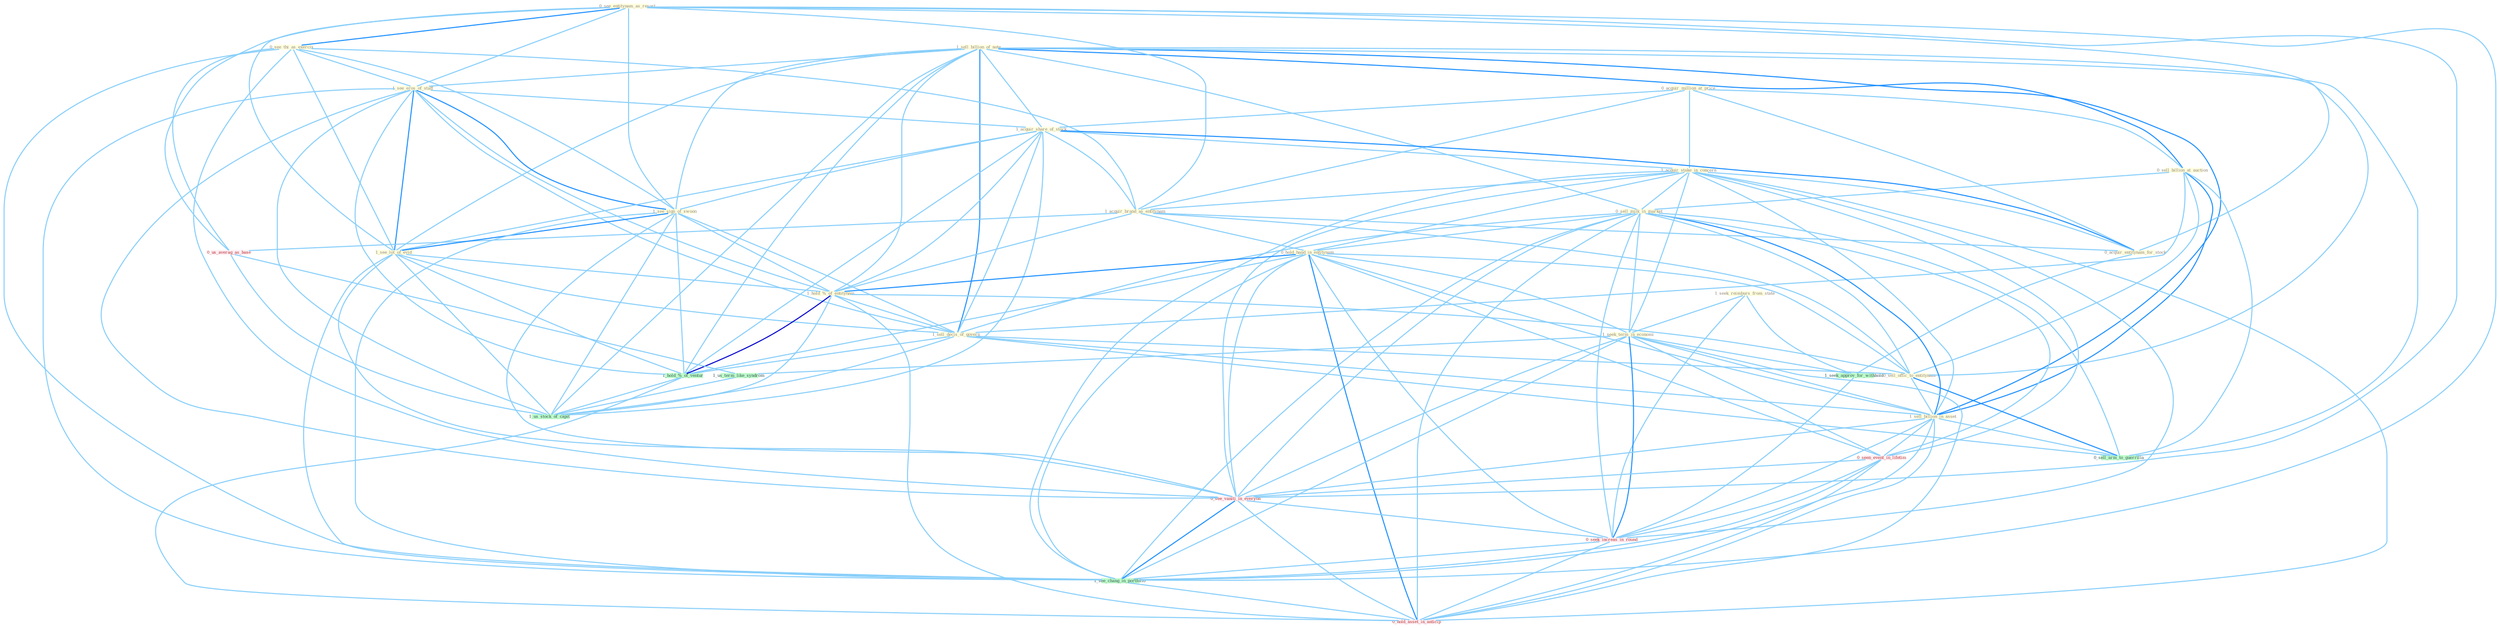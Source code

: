 Graph G{ 
    node
    [shape=polygon,style=filled,width=.5,height=.06,color="#BDFCC9",fixedsize=true,fontsize=4,
    fontcolor="#2f4f4f"];
    {node
    [color="#ffffe0", fontcolor="#8b7d6b"] "1_sell_billion_of_note " "0_acquir_million_at_price " "0_see_entitynam_as_resort " "0_sell_billion_at_auction " "0_see_thi_as_exercis " "1_see_eros_of_staff " "1_acquir_share_of_stock " "1_acquir_stake_in_concern " "1_acquir_brand_as_entitynam " "0_acquir_entitynam_for_stock " "1_see_sign_of_swoon " "0_sell_milk_in_market " "0_hold_hand_in_entitynam " "1_see_lot_of_evid " "1_hold_%_of_entitynam " "1_sell_decis_of_govern " "1_seek_reimburs_from_state " "0_sell_offic_to_entitynam " "1_seek_term_in_economi " "1_sell_billion_in_asset "}
{node [color="#fff0f5", fontcolor="#b22222"] "0_seen_event_in_lifetim " "0_us_averag_as_base " "0_see_vaniti_in_everyon " "0_seek_increas_in_round " "0_hold_asset_in_anticip "}
edge [color="#B0E2FF"];

	"1_sell_billion_of_note " -- "0_sell_billion_at_auction " [w="2", color="#1e90ff" , len=0.8];
	"1_sell_billion_of_note " -- "1_see_eros_of_staff " [w="1", color="#87cefa" ];
	"1_sell_billion_of_note " -- "1_acquir_share_of_stock " [w="1", color="#87cefa" ];
	"1_sell_billion_of_note " -- "1_see_sign_of_swoon " [w="1", color="#87cefa" ];
	"1_sell_billion_of_note " -- "0_sell_milk_in_market " [w="1", color="#87cefa" ];
	"1_sell_billion_of_note " -- "1_see_lot_of_evid " [w="1", color="#87cefa" ];
	"1_sell_billion_of_note " -- "1_hold_%_of_entitynam " [w="1", color="#87cefa" ];
	"1_sell_billion_of_note " -- "1_sell_decis_of_govern " [w="2", color="#1e90ff" , len=0.8];
	"1_sell_billion_of_note " -- "0_sell_offic_to_entitynam " [w="1", color="#87cefa" ];
	"1_sell_billion_of_note " -- "1_sell_billion_in_asset " [w="2", color="#1e90ff" , len=0.8];
	"1_sell_billion_of_note " -- "1_hold_%_of_ventur " [w="1", color="#87cefa" ];
	"1_sell_billion_of_note " -- "0_sell_arm_to_guerrilla " [w="1", color="#87cefa" ];
	"1_sell_billion_of_note " -- "1_us_stock_of_capit " [w="1", color="#87cefa" ];
	"0_acquir_million_at_price " -- "0_sell_billion_at_auction " [w="1", color="#87cefa" ];
	"0_acquir_million_at_price " -- "1_acquir_share_of_stock " [w="1", color="#87cefa" ];
	"0_acquir_million_at_price " -- "1_acquir_stake_in_concern " [w="1", color="#87cefa" ];
	"0_acquir_million_at_price " -- "1_acquir_brand_as_entitynam " [w="1", color="#87cefa" ];
	"0_acquir_million_at_price " -- "0_acquir_entitynam_for_stock " [w="1", color="#87cefa" ];
	"0_see_entitynam_as_resort " -- "0_see_thi_as_exercis " [w="2", color="#1e90ff" , len=0.8];
	"0_see_entitynam_as_resort " -- "1_see_eros_of_staff " [w="1", color="#87cefa" ];
	"0_see_entitynam_as_resort " -- "1_acquir_brand_as_entitynam " [w="1", color="#87cefa" ];
	"0_see_entitynam_as_resort " -- "0_acquir_entitynam_for_stock " [w="1", color="#87cefa" ];
	"0_see_entitynam_as_resort " -- "1_see_sign_of_swoon " [w="1", color="#87cefa" ];
	"0_see_entitynam_as_resort " -- "1_see_lot_of_evid " [w="1", color="#87cefa" ];
	"0_see_entitynam_as_resort " -- "0_us_averag_as_base " [w="1", color="#87cefa" ];
	"0_see_entitynam_as_resort " -- "0_see_vaniti_in_everyon " [w="1", color="#87cefa" ];
	"0_see_entitynam_as_resort " -- "1_see_chang_in_portfolio " [w="1", color="#87cefa" ];
	"0_sell_billion_at_auction " -- "0_sell_milk_in_market " [w="1", color="#87cefa" ];
	"0_sell_billion_at_auction " -- "1_sell_decis_of_govern " [w="1", color="#87cefa" ];
	"0_sell_billion_at_auction " -- "0_sell_offic_to_entitynam " [w="1", color="#87cefa" ];
	"0_sell_billion_at_auction " -- "1_sell_billion_in_asset " [w="2", color="#1e90ff" , len=0.8];
	"0_sell_billion_at_auction " -- "0_sell_arm_to_guerrilla " [w="1", color="#87cefa" ];
	"0_see_thi_as_exercis " -- "1_see_eros_of_staff " [w="1", color="#87cefa" ];
	"0_see_thi_as_exercis " -- "1_acquir_brand_as_entitynam " [w="1", color="#87cefa" ];
	"0_see_thi_as_exercis " -- "1_see_sign_of_swoon " [w="1", color="#87cefa" ];
	"0_see_thi_as_exercis " -- "1_see_lot_of_evid " [w="1", color="#87cefa" ];
	"0_see_thi_as_exercis " -- "0_us_averag_as_base " [w="1", color="#87cefa" ];
	"0_see_thi_as_exercis " -- "0_see_vaniti_in_everyon " [w="1", color="#87cefa" ];
	"0_see_thi_as_exercis " -- "1_see_chang_in_portfolio " [w="1", color="#87cefa" ];
	"1_see_eros_of_staff " -- "1_acquir_share_of_stock " [w="1", color="#87cefa" ];
	"1_see_eros_of_staff " -- "1_see_sign_of_swoon " [w="2", color="#1e90ff" , len=0.8];
	"1_see_eros_of_staff " -- "1_see_lot_of_evid " [w="2", color="#1e90ff" , len=0.8];
	"1_see_eros_of_staff " -- "1_hold_%_of_entitynam " [w="1", color="#87cefa" ];
	"1_see_eros_of_staff " -- "1_sell_decis_of_govern " [w="1", color="#87cefa" ];
	"1_see_eros_of_staff " -- "1_hold_%_of_ventur " [w="1", color="#87cefa" ];
	"1_see_eros_of_staff " -- "0_see_vaniti_in_everyon " [w="1", color="#87cefa" ];
	"1_see_eros_of_staff " -- "1_us_stock_of_capit " [w="1", color="#87cefa" ];
	"1_see_eros_of_staff " -- "1_see_chang_in_portfolio " [w="1", color="#87cefa" ];
	"1_acquir_share_of_stock " -- "1_acquir_stake_in_concern " [w="1", color="#87cefa" ];
	"1_acquir_share_of_stock " -- "1_acquir_brand_as_entitynam " [w="1", color="#87cefa" ];
	"1_acquir_share_of_stock " -- "0_acquir_entitynam_for_stock " [w="2", color="#1e90ff" , len=0.8];
	"1_acquir_share_of_stock " -- "1_see_sign_of_swoon " [w="1", color="#87cefa" ];
	"1_acquir_share_of_stock " -- "1_see_lot_of_evid " [w="1", color="#87cefa" ];
	"1_acquir_share_of_stock " -- "1_hold_%_of_entitynam " [w="1", color="#87cefa" ];
	"1_acquir_share_of_stock " -- "1_sell_decis_of_govern " [w="1", color="#87cefa" ];
	"1_acquir_share_of_stock " -- "1_hold_%_of_ventur " [w="1", color="#87cefa" ];
	"1_acquir_share_of_stock " -- "1_us_stock_of_capit " [w="1", color="#87cefa" ];
	"1_acquir_stake_in_concern " -- "1_acquir_brand_as_entitynam " [w="1", color="#87cefa" ];
	"1_acquir_stake_in_concern " -- "0_acquir_entitynam_for_stock " [w="1", color="#87cefa" ];
	"1_acquir_stake_in_concern " -- "0_sell_milk_in_market " [w="1", color="#87cefa" ];
	"1_acquir_stake_in_concern " -- "0_hold_hand_in_entitynam " [w="1", color="#87cefa" ];
	"1_acquir_stake_in_concern " -- "1_seek_term_in_economi " [w="1", color="#87cefa" ];
	"1_acquir_stake_in_concern " -- "1_sell_billion_in_asset " [w="1", color="#87cefa" ];
	"1_acquir_stake_in_concern " -- "0_seen_event_in_lifetim " [w="1", color="#87cefa" ];
	"1_acquir_stake_in_concern " -- "0_see_vaniti_in_everyon " [w="1", color="#87cefa" ];
	"1_acquir_stake_in_concern " -- "0_seek_increas_in_round " [w="1", color="#87cefa" ];
	"1_acquir_stake_in_concern " -- "1_see_chang_in_portfolio " [w="1", color="#87cefa" ];
	"1_acquir_stake_in_concern " -- "0_hold_asset_in_anticip " [w="1", color="#87cefa" ];
	"1_acquir_brand_as_entitynam " -- "0_acquir_entitynam_for_stock " [w="1", color="#87cefa" ];
	"1_acquir_brand_as_entitynam " -- "0_hold_hand_in_entitynam " [w="1", color="#87cefa" ];
	"1_acquir_brand_as_entitynam " -- "1_hold_%_of_entitynam " [w="1", color="#87cefa" ];
	"1_acquir_brand_as_entitynam " -- "0_sell_offic_to_entitynam " [w="1", color="#87cefa" ];
	"1_acquir_brand_as_entitynam " -- "0_us_averag_as_base " [w="1", color="#87cefa" ];
	"0_acquir_entitynam_for_stock " -- "1_seek_approv_for_withhold " [w="1", color="#87cefa" ];
	"1_see_sign_of_swoon " -- "1_see_lot_of_evid " [w="2", color="#1e90ff" , len=0.8];
	"1_see_sign_of_swoon " -- "1_hold_%_of_entitynam " [w="1", color="#87cefa" ];
	"1_see_sign_of_swoon " -- "1_sell_decis_of_govern " [w="1", color="#87cefa" ];
	"1_see_sign_of_swoon " -- "1_hold_%_of_ventur " [w="1", color="#87cefa" ];
	"1_see_sign_of_swoon " -- "0_see_vaniti_in_everyon " [w="1", color="#87cefa" ];
	"1_see_sign_of_swoon " -- "1_us_stock_of_capit " [w="1", color="#87cefa" ];
	"1_see_sign_of_swoon " -- "1_see_chang_in_portfolio " [w="1", color="#87cefa" ];
	"0_sell_milk_in_market " -- "0_hold_hand_in_entitynam " [w="1", color="#87cefa" ];
	"0_sell_milk_in_market " -- "1_sell_decis_of_govern " [w="1", color="#87cefa" ];
	"0_sell_milk_in_market " -- "0_sell_offic_to_entitynam " [w="1", color="#87cefa" ];
	"0_sell_milk_in_market " -- "1_seek_term_in_economi " [w="1", color="#87cefa" ];
	"0_sell_milk_in_market " -- "1_sell_billion_in_asset " [w="2", color="#1e90ff" , len=0.8];
	"0_sell_milk_in_market " -- "0_seen_event_in_lifetim " [w="1", color="#87cefa" ];
	"0_sell_milk_in_market " -- "0_see_vaniti_in_everyon " [w="1", color="#87cefa" ];
	"0_sell_milk_in_market " -- "0_sell_arm_to_guerrilla " [w="1", color="#87cefa" ];
	"0_sell_milk_in_market " -- "0_seek_increas_in_round " [w="1", color="#87cefa" ];
	"0_sell_milk_in_market " -- "1_see_chang_in_portfolio " [w="1", color="#87cefa" ];
	"0_sell_milk_in_market " -- "0_hold_asset_in_anticip " [w="1", color="#87cefa" ];
	"0_hold_hand_in_entitynam " -- "1_hold_%_of_entitynam " [w="2", color="#1e90ff" , len=0.8];
	"0_hold_hand_in_entitynam " -- "0_sell_offic_to_entitynam " [w="1", color="#87cefa" ];
	"0_hold_hand_in_entitynam " -- "1_seek_term_in_economi " [w="1", color="#87cefa" ];
	"0_hold_hand_in_entitynam " -- "1_sell_billion_in_asset " [w="1", color="#87cefa" ];
	"0_hold_hand_in_entitynam " -- "0_seen_event_in_lifetim " [w="1", color="#87cefa" ];
	"0_hold_hand_in_entitynam " -- "1_hold_%_of_ventur " [w="1", color="#87cefa" ];
	"0_hold_hand_in_entitynam " -- "0_see_vaniti_in_everyon " [w="1", color="#87cefa" ];
	"0_hold_hand_in_entitynam " -- "0_seek_increas_in_round " [w="1", color="#87cefa" ];
	"0_hold_hand_in_entitynam " -- "1_see_chang_in_portfolio " [w="1", color="#87cefa" ];
	"0_hold_hand_in_entitynam " -- "0_hold_asset_in_anticip " [w="2", color="#1e90ff" , len=0.8];
	"1_see_lot_of_evid " -- "1_hold_%_of_entitynam " [w="1", color="#87cefa" ];
	"1_see_lot_of_evid " -- "1_sell_decis_of_govern " [w="1", color="#87cefa" ];
	"1_see_lot_of_evid " -- "1_hold_%_of_ventur " [w="1", color="#87cefa" ];
	"1_see_lot_of_evid " -- "0_see_vaniti_in_everyon " [w="1", color="#87cefa" ];
	"1_see_lot_of_evid " -- "1_us_stock_of_capit " [w="1", color="#87cefa" ];
	"1_see_lot_of_evid " -- "1_see_chang_in_portfolio " [w="1", color="#87cefa" ];
	"1_hold_%_of_entitynam " -- "1_sell_decis_of_govern " [w="1", color="#87cefa" ];
	"1_hold_%_of_entitynam " -- "0_sell_offic_to_entitynam " [w="1", color="#87cefa" ];
	"1_hold_%_of_entitynam " -- "1_hold_%_of_ventur " [w="3", color="#0000cd" , len=0.6];
	"1_hold_%_of_entitynam " -- "1_us_stock_of_capit " [w="1", color="#87cefa" ];
	"1_hold_%_of_entitynam " -- "0_hold_asset_in_anticip " [w="1", color="#87cefa" ];
	"1_sell_decis_of_govern " -- "0_sell_offic_to_entitynam " [w="1", color="#87cefa" ];
	"1_sell_decis_of_govern " -- "1_sell_billion_in_asset " [w="1", color="#87cefa" ];
	"1_sell_decis_of_govern " -- "1_hold_%_of_ventur " [w="1", color="#87cefa" ];
	"1_sell_decis_of_govern " -- "0_sell_arm_to_guerrilla " [w="1", color="#87cefa" ];
	"1_sell_decis_of_govern " -- "1_us_stock_of_capit " [w="1", color="#87cefa" ];
	"1_seek_reimburs_from_state " -- "1_seek_term_in_economi " [w="1", color="#87cefa" ];
	"1_seek_reimburs_from_state " -- "1_seek_approv_for_withhold " [w="1", color="#87cefa" ];
	"1_seek_reimburs_from_state " -- "0_seek_increas_in_round " [w="1", color="#87cefa" ];
	"0_sell_offic_to_entitynam " -- "1_sell_billion_in_asset " [w="1", color="#87cefa" ];
	"0_sell_offic_to_entitynam " -- "0_sell_arm_to_guerrilla " [w="2", color="#1e90ff" , len=0.8];
	"1_seek_term_in_economi " -- "1_sell_billion_in_asset " [w="1", color="#87cefa" ];
	"1_seek_term_in_economi " -- "0_seen_event_in_lifetim " [w="1", color="#87cefa" ];
	"1_seek_term_in_economi " -- "1_us_term_like_syndrom " [w="1", color="#87cefa" ];
	"1_seek_term_in_economi " -- "1_seek_approv_for_withhold " [w="1", color="#87cefa" ];
	"1_seek_term_in_economi " -- "0_see_vaniti_in_everyon " [w="1", color="#87cefa" ];
	"1_seek_term_in_economi " -- "0_seek_increas_in_round " [w="2", color="#1e90ff" , len=0.8];
	"1_seek_term_in_economi " -- "1_see_chang_in_portfolio " [w="1", color="#87cefa" ];
	"1_seek_term_in_economi " -- "0_hold_asset_in_anticip " [w="1", color="#87cefa" ];
	"1_sell_billion_in_asset " -- "0_seen_event_in_lifetim " [w="1", color="#87cefa" ];
	"1_sell_billion_in_asset " -- "0_see_vaniti_in_everyon " [w="1", color="#87cefa" ];
	"1_sell_billion_in_asset " -- "0_sell_arm_to_guerrilla " [w="1", color="#87cefa" ];
	"1_sell_billion_in_asset " -- "0_seek_increas_in_round " [w="1", color="#87cefa" ];
	"1_sell_billion_in_asset " -- "1_see_chang_in_portfolio " [w="1", color="#87cefa" ];
	"1_sell_billion_in_asset " -- "0_hold_asset_in_anticip " [w="1", color="#87cefa" ];
	"0_seen_event_in_lifetim " -- "0_see_vaniti_in_everyon " [w="1", color="#87cefa" ];
	"0_seen_event_in_lifetim " -- "0_seek_increas_in_round " [w="1", color="#87cefa" ];
	"0_seen_event_in_lifetim " -- "1_see_chang_in_portfolio " [w="1", color="#87cefa" ];
	"0_seen_event_in_lifetim " -- "0_hold_asset_in_anticip " [w="1", color="#87cefa" ];
	"0_us_averag_as_base " -- "1_us_term_like_syndrom " [w="1", color="#87cefa" ];
	"0_us_averag_as_base " -- "1_us_stock_of_capit " [w="1", color="#87cefa" ];
	"1_us_term_like_syndrom " -- "1_us_stock_of_capit " [w="1", color="#87cefa" ];
	"1_seek_approv_for_withhold " -- "0_seek_increas_in_round " [w="1", color="#87cefa" ];
	"1_hold_%_of_ventur " -- "1_us_stock_of_capit " [w="1", color="#87cefa" ];
	"1_hold_%_of_ventur " -- "0_hold_asset_in_anticip " [w="1", color="#87cefa" ];
	"0_see_vaniti_in_everyon " -- "0_seek_increas_in_round " [w="1", color="#87cefa" ];
	"0_see_vaniti_in_everyon " -- "1_see_chang_in_portfolio " [w="2", color="#1e90ff" , len=0.8];
	"0_see_vaniti_in_everyon " -- "0_hold_asset_in_anticip " [w="1", color="#87cefa" ];
	"0_seek_increas_in_round " -- "1_see_chang_in_portfolio " [w="1", color="#87cefa" ];
	"0_seek_increas_in_round " -- "0_hold_asset_in_anticip " [w="1", color="#87cefa" ];
	"1_see_chang_in_portfolio " -- "0_hold_asset_in_anticip " [w="1", color="#87cefa" ];
}